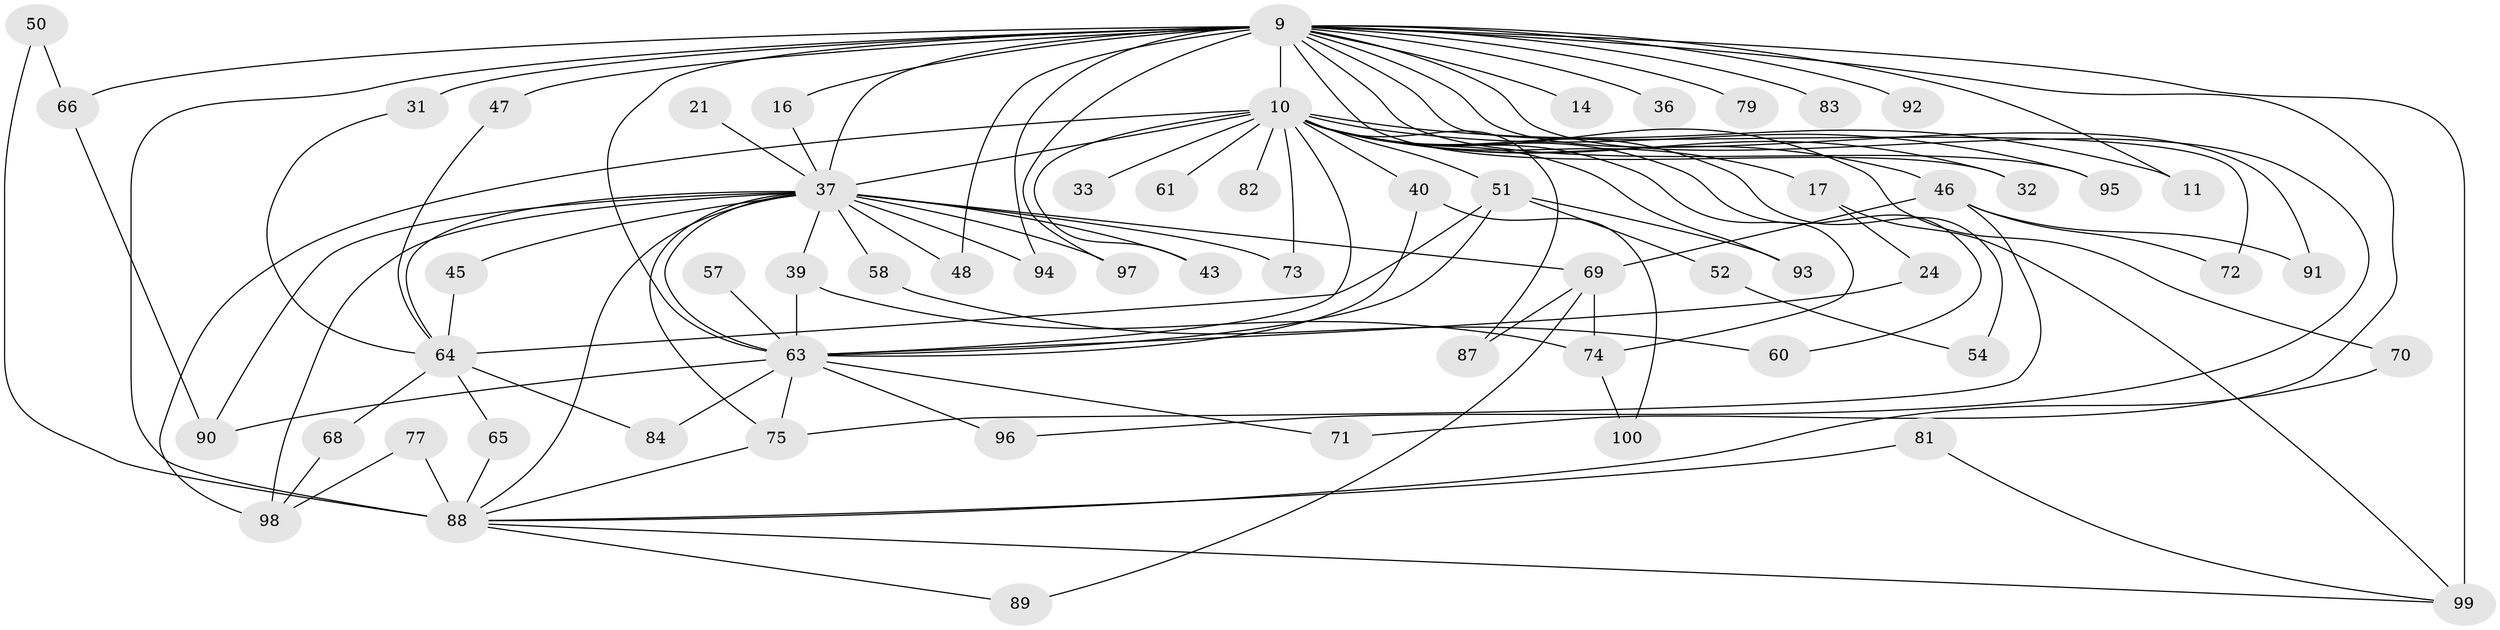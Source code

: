 // original degree distribution, {20: 0.01, 16: 0.02, 17: 0.01, 18: 0.01, 23: 0.02, 21: 0.01, 27: 0.01, 19: 0.01, 2: 0.56, 5: 0.05, 10: 0.01, 4: 0.06, 3: 0.18, 6: 0.03, 7: 0.01}
// Generated by graph-tools (version 1.1) at 2025/47/03/04/25 21:47:38]
// undirected, 60 vertices, 108 edges
graph export_dot {
graph [start="1"]
  node [color=gray90,style=filled];
  9 [super="+8"];
  10 [super="+4+3"];
  11;
  14;
  16;
  17;
  21;
  24;
  31;
  32;
  33;
  36 [super="+22"];
  37 [super="+19+7"];
  39 [super="+25"];
  40 [super="+34"];
  43;
  45;
  46;
  47;
  48;
  50;
  51 [super="+29"];
  52;
  54;
  57;
  58;
  60;
  61;
  63 [super="+26+59"];
  64 [super="+44"];
  65;
  66 [super="+30"];
  68;
  69 [super="+56"];
  70;
  71;
  72;
  73;
  74 [super="+15"];
  75 [super="+38"];
  77;
  79;
  81;
  82;
  83 [super="+55"];
  84;
  87;
  88 [super="+67+78"];
  89;
  90 [super="+85"];
  91;
  92;
  93;
  94;
  95 [super="+20"];
  96;
  97;
  98 [super="+53"];
  99 [super="+80+86+76"];
  100;
  9 -- 10 [weight=12];
  9 -- 31 [weight=2];
  9 -- 32;
  9 -- 36 [weight=3];
  9 -- 47;
  9 -- 48;
  9 -- 79 [weight=2];
  9 -- 88 [weight=6];
  9 -- 83 [weight=3];
  9 -- 66 [weight=3];
  9 -- 71;
  9 -- 11;
  9 -- 14;
  9 -- 72;
  9 -- 16;
  9 -- 91;
  9 -- 92 [weight=2];
  9 -- 94;
  9 -- 96;
  9 -- 97;
  9 -- 99 [weight=5];
  9 -- 95;
  9 -- 63 [weight=4];
  9 -- 37 [weight=7];
  10 -- 17 [weight=2];
  10 -- 37 [weight=10];
  10 -- 60;
  10 -- 82 [weight=2];
  10 -- 70;
  10 -- 93;
  10 -- 33 [weight=2];
  10 -- 40 [weight=2];
  10 -- 46;
  10 -- 51;
  10 -- 11;
  10 -- 73;
  10 -- 74 [weight=2];
  10 -- 87;
  10 -- 95 [weight=2];
  10 -- 32;
  10 -- 98;
  10 -- 43;
  10 -- 54;
  10 -- 61 [weight=2];
  10 -- 63 [weight=6];
  16 -- 37;
  17 -- 24;
  17 -- 99;
  21 -- 37 [weight=2];
  24 -- 63;
  31 -- 64;
  37 -- 39;
  37 -- 73;
  37 -- 88 [weight=2];
  37 -- 90;
  37 -- 94;
  37 -- 97;
  37 -- 98 [weight=2];
  37 -- 43;
  37 -- 45;
  37 -- 48;
  37 -- 58 [weight=2];
  37 -- 63 [weight=4];
  37 -- 69;
  37 -- 75;
  37 -- 64;
  39 -- 74;
  39 -- 63;
  40 -- 100;
  40 -- 63;
  45 -- 64;
  46 -- 69 [weight=2];
  46 -- 72;
  46 -- 91;
  46 -- 75;
  47 -- 64;
  50 -- 66;
  50 -- 88;
  51 -- 52 [weight=2];
  51 -- 93;
  51 -- 63 [weight=2];
  51 -- 64;
  52 -- 54;
  57 -- 63;
  58 -- 60;
  63 -- 96;
  63 -- 71;
  63 -- 84;
  63 -- 90;
  63 -- 75;
  64 -- 65;
  64 -- 68;
  64 -- 84;
  65 -- 88;
  66 -- 90;
  68 -- 98;
  69 -- 87;
  69 -- 89;
  69 -- 74;
  70 -- 88;
  74 -- 100;
  75 -- 88;
  77 -- 98;
  77 -- 88;
  81 -- 99;
  81 -- 88;
  88 -- 89;
  88 -- 99;
}

